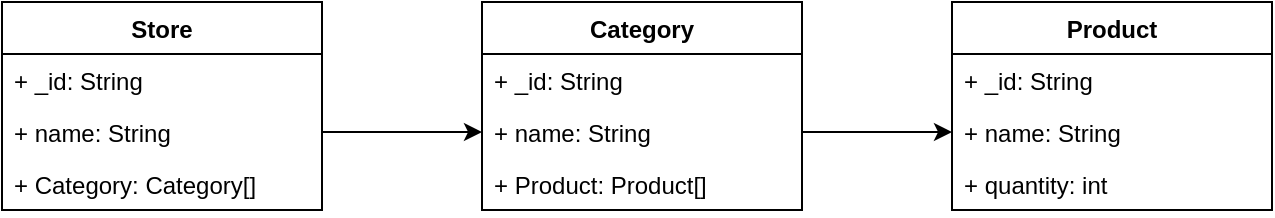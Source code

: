 <mxfile version="20.8.22" type="github">
  <diagram name="Page-1" id="e7e014a7-5840-1c2e-5031-d8a46d1fe8dd">
    <mxGraphModel dx="989" dy="587" grid="1" gridSize="10" guides="1" tooltips="1" connect="1" arrows="1" fold="1" page="1" pageScale="1" pageWidth="1100" pageHeight="850" background="none" math="0" shadow="0">
      <root>
        <mxCell id="0" />
        <mxCell id="1" parent="0" />
        <mxCell id="e9DhjQOUZEm4zDJR0Sss-41" value="Store" style="swimlane;fontStyle=1;align=center;verticalAlign=top;childLayout=stackLayout;horizontal=1;startSize=26;horizontalStack=0;resizeParent=1;resizeParentMax=0;resizeLast=0;collapsible=1;marginBottom=0;" vertex="1" parent="1">
          <mxGeometry x="110" y="320" width="160" height="104" as="geometry" />
        </mxCell>
        <mxCell id="e9DhjQOUZEm4zDJR0Sss-42" value="+ _id: String" style="text;strokeColor=none;fillColor=none;align=left;verticalAlign=top;spacingLeft=4;spacingRight=4;overflow=hidden;rotatable=0;points=[[0,0.5],[1,0.5]];portConstraint=eastwest;" vertex="1" parent="e9DhjQOUZEm4zDJR0Sss-41">
          <mxGeometry y="26" width="160" height="26" as="geometry" />
        </mxCell>
        <mxCell id="e9DhjQOUZEm4zDJR0Sss-44" value="+ name: String" style="text;strokeColor=none;fillColor=none;align=left;verticalAlign=top;spacingLeft=4;spacingRight=4;overflow=hidden;rotatable=0;points=[[0,0.5],[1,0.5]];portConstraint=eastwest;" vertex="1" parent="e9DhjQOUZEm4zDJR0Sss-41">
          <mxGeometry y="52" width="160" height="26" as="geometry" />
        </mxCell>
        <mxCell id="e9DhjQOUZEm4zDJR0Sss-45" value="+ Category: Category[]" style="text;strokeColor=none;fillColor=none;align=left;verticalAlign=top;spacingLeft=4;spacingRight=4;overflow=hidden;rotatable=0;points=[[0,0.5],[1,0.5]];portConstraint=eastwest;" vertex="1" parent="e9DhjQOUZEm4zDJR0Sss-41">
          <mxGeometry y="78" width="160" height="26" as="geometry" />
        </mxCell>
        <mxCell id="e9DhjQOUZEm4zDJR0Sss-46" value="Category" style="swimlane;fontStyle=1;align=center;verticalAlign=top;childLayout=stackLayout;horizontal=1;startSize=26;horizontalStack=0;resizeParent=1;resizeParentMax=0;resizeLast=0;collapsible=1;marginBottom=0;" vertex="1" parent="1">
          <mxGeometry x="350" y="320" width="160" height="104" as="geometry" />
        </mxCell>
        <mxCell id="e9DhjQOUZEm4zDJR0Sss-47" value="+ _id: String" style="text;strokeColor=none;fillColor=none;align=left;verticalAlign=top;spacingLeft=4;spacingRight=4;overflow=hidden;rotatable=0;points=[[0,0.5],[1,0.5]];portConstraint=eastwest;" vertex="1" parent="e9DhjQOUZEm4zDJR0Sss-46">
          <mxGeometry y="26" width="160" height="26" as="geometry" />
        </mxCell>
        <mxCell id="e9DhjQOUZEm4zDJR0Sss-48" value="+ name: String" style="text;strokeColor=none;fillColor=none;align=left;verticalAlign=top;spacingLeft=4;spacingRight=4;overflow=hidden;rotatable=0;points=[[0,0.5],[1,0.5]];portConstraint=eastwest;" vertex="1" parent="e9DhjQOUZEm4zDJR0Sss-46">
          <mxGeometry y="52" width="160" height="26" as="geometry" />
        </mxCell>
        <mxCell id="e9DhjQOUZEm4zDJR0Sss-49" value="+ Product: Product[]" style="text;strokeColor=none;fillColor=none;align=left;verticalAlign=top;spacingLeft=4;spacingRight=4;overflow=hidden;rotatable=0;points=[[0,0.5],[1,0.5]];portConstraint=eastwest;" vertex="1" parent="e9DhjQOUZEm4zDJR0Sss-46">
          <mxGeometry y="78" width="160" height="26" as="geometry" />
        </mxCell>
        <mxCell id="e9DhjQOUZEm4zDJR0Sss-50" value="Product" style="swimlane;fontStyle=1;align=center;verticalAlign=top;childLayout=stackLayout;horizontal=1;startSize=26;horizontalStack=0;resizeParent=1;resizeParentMax=0;resizeLast=0;collapsible=1;marginBottom=0;" vertex="1" parent="1">
          <mxGeometry x="585" y="320" width="160" height="104" as="geometry" />
        </mxCell>
        <mxCell id="e9DhjQOUZEm4zDJR0Sss-51" value="+ _id: String" style="text;strokeColor=none;fillColor=none;align=left;verticalAlign=top;spacingLeft=4;spacingRight=4;overflow=hidden;rotatable=0;points=[[0,0.5],[1,0.5]];portConstraint=eastwest;" vertex="1" parent="e9DhjQOUZEm4zDJR0Sss-50">
          <mxGeometry y="26" width="160" height="26" as="geometry" />
        </mxCell>
        <mxCell id="e9DhjQOUZEm4zDJR0Sss-52" value="+ name: String" style="text;strokeColor=none;fillColor=none;align=left;verticalAlign=top;spacingLeft=4;spacingRight=4;overflow=hidden;rotatable=0;points=[[0,0.5],[1,0.5]];portConstraint=eastwest;" vertex="1" parent="e9DhjQOUZEm4zDJR0Sss-50">
          <mxGeometry y="52" width="160" height="26" as="geometry" />
        </mxCell>
        <mxCell id="e9DhjQOUZEm4zDJR0Sss-53" value="+ quantity: int" style="text;strokeColor=none;fillColor=none;align=left;verticalAlign=top;spacingLeft=4;spacingRight=4;overflow=hidden;rotatable=0;points=[[0,0.5],[1,0.5]];portConstraint=eastwest;" vertex="1" parent="e9DhjQOUZEm4zDJR0Sss-50">
          <mxGeometry y="78" width="160" height="26" as="geometry" />
        </mxCell>
        <mxCell id="e9DhjQOUZEm4zDJR0Sss-54" style="edgeStyle=orthogonalEdgeStyle;rounded=0;orthogonalLoop=1;jettySize=auto;html=1;entryX=0;entryY=0.5;entryDx=0;entryDy=0;" edge="1" parent="1" source="e9DhjQOUZEm4zDJR0Sss-44" target="e9DhjQOUZEm4zDJR0Sss-48">
          <mxGeometry relative="1" as="geometry" />
        </mxCell>
        <mxCell id="e9DhjQOUZEm4zDJR0Sss-55" style="edgeStyle=orthogonalEdgeStyle;rounded=0;orthogonalLoop=1;jettySize=auto;html=1;entryX=0;entryY=0.5;entryDx=0;entryDy=0;" edge="1" parent="1" source="e9DhjQOUZEm4zDJR0Sss-48" target="e9DhjQOUZEm4zDJR0Sss-52">
          <mxGeometry relative="1" as="geometry" />
        </mxCell>
      </root>
    </mxGraphModel>
  </diagram>
</mxfile>
